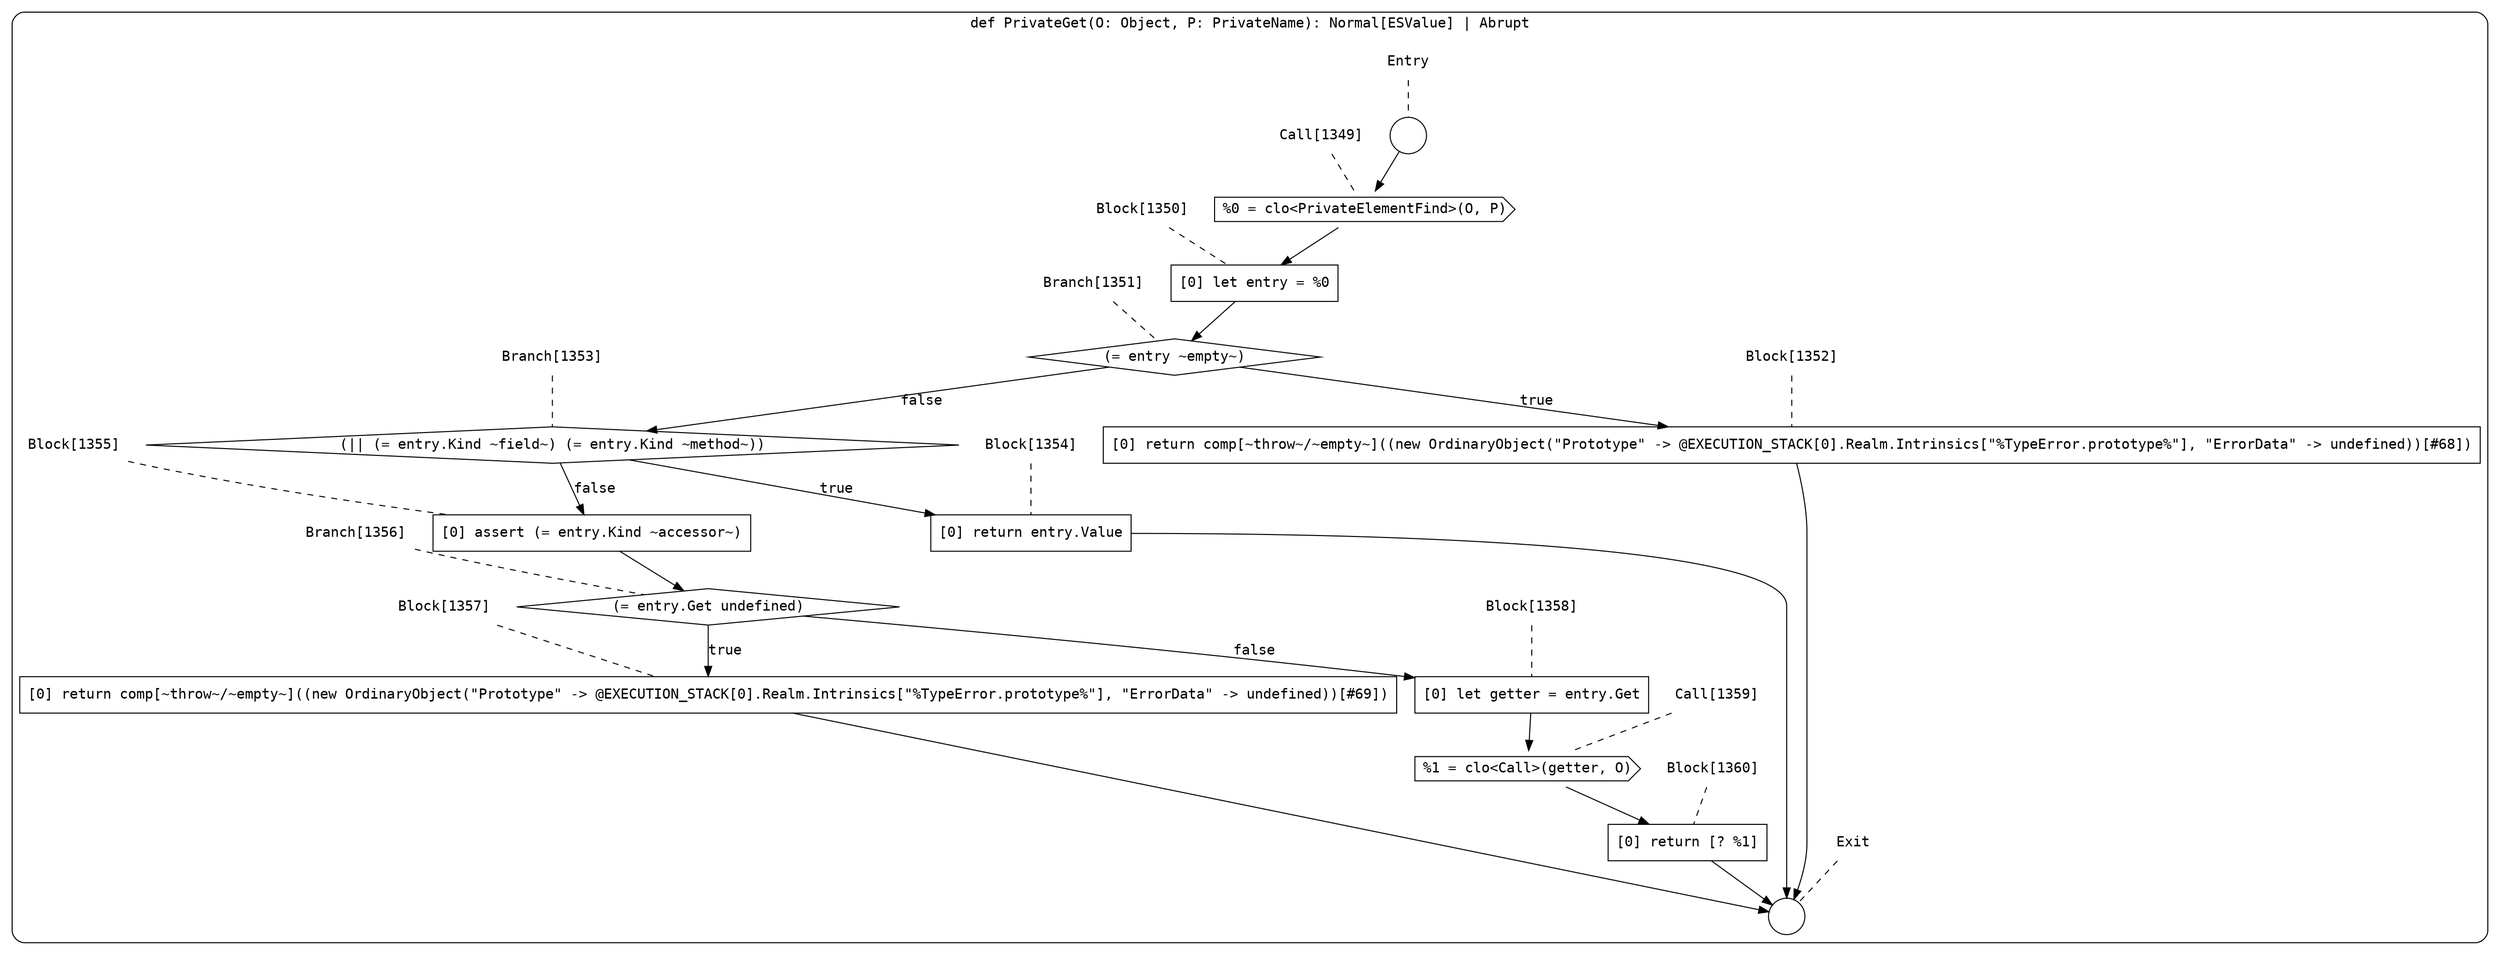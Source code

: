 digraph {
  graph [fontname = "Consolas"]
  node [fontname = "Consolas"]
  edge [fontname = "Consolas"]
  subgraph cluster158 {
    label = "def PrivateGet(O: Object, P: PrivateName): Normal[ESValue] | Abrupt"
    style = rounded
    cluster158_entry_name [shape=none, label=<<font color="black">Entry</font>>]
    cluster158_entry_name -> cluster158_entry [arrowhead=none, color="black", style=dashed]
    cluster158_entry [shape=circle label=" " color="black" fillcolor="white" style=filled]
    cluster158_entry -> node1349 [color="black"]
    cluster158_exit_name [shape=none, label=<<font color="black">Exit</font>>]
    cluster158_exit_name -> cluster158_exit [arrowhead=none, color="black", style=dashed]
    cluster158_exit [shape=circle label=" " color="black" fillcolor="white" style=filled]
    node1349_name [shape=none, label=<<font color="black">Call[1349]</font>>]
    node1349_name -> node1349 [arrowhead=none, color="black", style=dashed]
    node1349 [shape=cds, label=<<font color="black">%0 = clo&lt;PrivateElementFind&gt;(O, P)</font>> color="black" fillcolor="white", style=filled]
    node1349 -> node1350 [color="black"]
    node1350_name [shape=none, label=<<font color="black">Block[1350]</font>>]
    node1350_name -> node1350 [arrowhead=none, color="black", style=dashed]
    node1350 [shape=box, label=<<font color="black">[0] let entry = %0<BR ALIGN="LEFT"/></font>> color="black" fillcolor="white", style=filled]
    node1350 -> node1351 [color="black"]
    node1351_name [shape=none, label=<<font color="black">Branch[1351]</font>>]
    node1351_name -> node1351 [arrowhead=none, color="black", style=dashed]
    node1351 [shape=diamond, label=<<font color="black">(= entry ~empty~)</font>> color="black" fillcolor="white", style=filled]
    node1351 -> node1352 [label=<<font color="black">true</font>> color="black"]
    node1351 -> node1353 [label=<<font color="black">false</font>> color="black"]
    node1352_name [shape=none, label=<<font color="black">Block[1352]</font>>]
    node1352_name -> node1352 [arrowhead=none, color="black", style=dashed]
    node1352 [shape=box, label=<<font color="black">[0] return comp[~throw~/~empty~]((new OrdinaryObject(&quot;Prototype&quot; -&gt; @EXECUTION_STACK[0].Realm.Intrinsics[&quot;%TypeError.prototype%&quot;], &quot;ErrorData&quot; -&gt; undefined))[#68])<BR ALIGN="LEFT"/></font>> color="black" fillcolor="white", style=filled]
    node1352 -> cluster158_exit [color="black"]
    node1353_name [shape=none, label=<<font color="black">Branch[1353]</font>>]
    node1353_name -> node1353 [arrowhead=none, color="black", style=dashed]
    node1353 [shape=diamond, label=<<font color="black">(|| (= entry.Kind ~field~) (= entry.Kind ~method~))</font>> color="black" fillcolor="white", style=filled]
    node1353 -> node1354 [label=<<font color="black">true</font>> color="black"]
    node1353 -> node1355 [label=<<font color="black">false</font>> color="black"]
    node1354_name [shape=none, label=<<font color="black">Block[1354]</font>>]
    node1354_name -> node1354 [arrowhead=none, color="black", style=dashed]
    node1354 [shape=box, label=<<font color="black">[0] return entry.Value<BR ALIGN="LEFT"/></font>> color="black" fillcolor="white", style=filled]
    node1354 -> cluster158_exit [color="black"]
    node1355_name [shape=none, label=<<font color="black">Block[1355]</font>>]
    node1355_name -> node1355 [arrowhead=none, color="black", style=dashed]
    node1355 [shape=box, label=<<font color="black">[0] assert (= entry.Kind ~accessor~)<BR ALIGN="LEFT"/></font>> color="black" fillcolor="white", style=filled]
    node1355 -> node1356 [color="black"]
    node1356_name [shape=none, label=<<font color="black">Branch[1356]</font>>]
    node1356_name -> node1356 [arrowhead=none, color="black", style=dashed]
    node1356 [shape=diamond, label=<<font color="black">(= entry.Get undefined)</font>> color="black" fillcolor="white", style=filled]
    node1356 -> node1357 [label=<<font color="black">true</font>> color="black"]
    node1356 -> node1358 [label=<<font color="black">false</font>> color="black"]
    node1357_name [shape=none, label=<<font color="black">Block[1357]</font>>]
    node1357_name -> node1357 [arrowhead=none, color="black", style=dashed]
    node1357 [shape=box, label=<<font color="black">[0] return comp[~throw~/~empty~]((new OrdinaryObject(&quot;Prototype&quot; -&gt; @EXECUTION_STACK[0].Realm.Intrinsics[&quot;%TypeError.prototype%&quot;], &quot;ErrorData&quot; -&gt; undefined))[#69])<BR ALIGN="LEFT"/></font>> color="black" fillcolor="white", style=filled]
    node1357 -> cluster158_exit [color="black"]
    node1358_name [shape=none, label=<<font color="black">Block[1358]</font>>]
    node1358_name -> node1358 [arrowhead=none, color="black", style=dashed]
    node1358 [shape=box, label=<<font color="black">[0] let getter = entry.Get<BR ALIGN="LEFT"/></font>> color="black" fillcolor="white", style=filled]
    node1358 -> node1359 [color="black"]
    node1359_name [shape=none, label=<<font color="black">Call[1359]</font>>]
    node1359_name -> node1359 [arrowhead=none, color="black", style=dashed]
    node1359 [shape=cds, label=<<font color="black">%1 = clo&lt;Call&gt;(getter, O)</font>> color="black" fillcolor="white", style=filled]
    node1359 -> node1360 [color="black"]
    node1360_name [shape=none, label=<<font color="black">Block[1360]</font>>]
    node1360_name -> node1360 [arrowhead=none, color="black", style=dashed]
    node1360 [shape=box, label=<<font color="black">[0] return [? %1]<BR ALIGN="LEFT"/></font>> color="black" fillcolor="white", style=filled]
    node1360 -> cluster158_exit [color="black"]
  }
}
